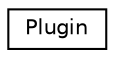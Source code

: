 digraph "Graphical Class Hierarchy"
{
  edge [fontname="Helvetica",fontsize="10",labelfontname="Helvetica",labelfontsize="10"];
  node [fontname="Helvetica",fontsize="10",shape=record];
  rankdir="LR";
  Node1 [label="Plugin",height=0.2,width=0.4,color="black", fillcolor="white", style="filled",URL="$classPlugin.html"];
}
